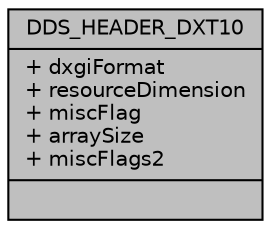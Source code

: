 digraph "DDS_HEADER_DXT10"
{
 // LATEX_PDF_SIZE
  edge [fontname="Helvetica",fontsize="10",labelfontname="Helvetica",labelfontsize="10"];
  node [fontname="Helvetica",fontsize="10",shape=record];
  Node1 [label="{DDS_HEADER_DXT10\n|+ dxgiFormat\l+ resourceDimension\l+ miscFlag\l+ arraySize\l+ miscFlags2\l|}",height=0.2,width=0.4,color="black", fillcolor="grey75", style="filled", fontcolor="black",tooltip=" "];
}
